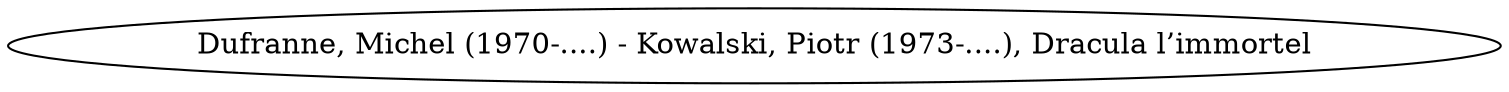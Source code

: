 // Notice UMLRM0186
digraph UMLRM0186 {
	rankdir=LR
	size="20,20"
	UMLRM0186 [label="Dufranne, Michel (1970-....) - Kowalski, Piotr (1973-....), Dracula l’immortel"]
}

